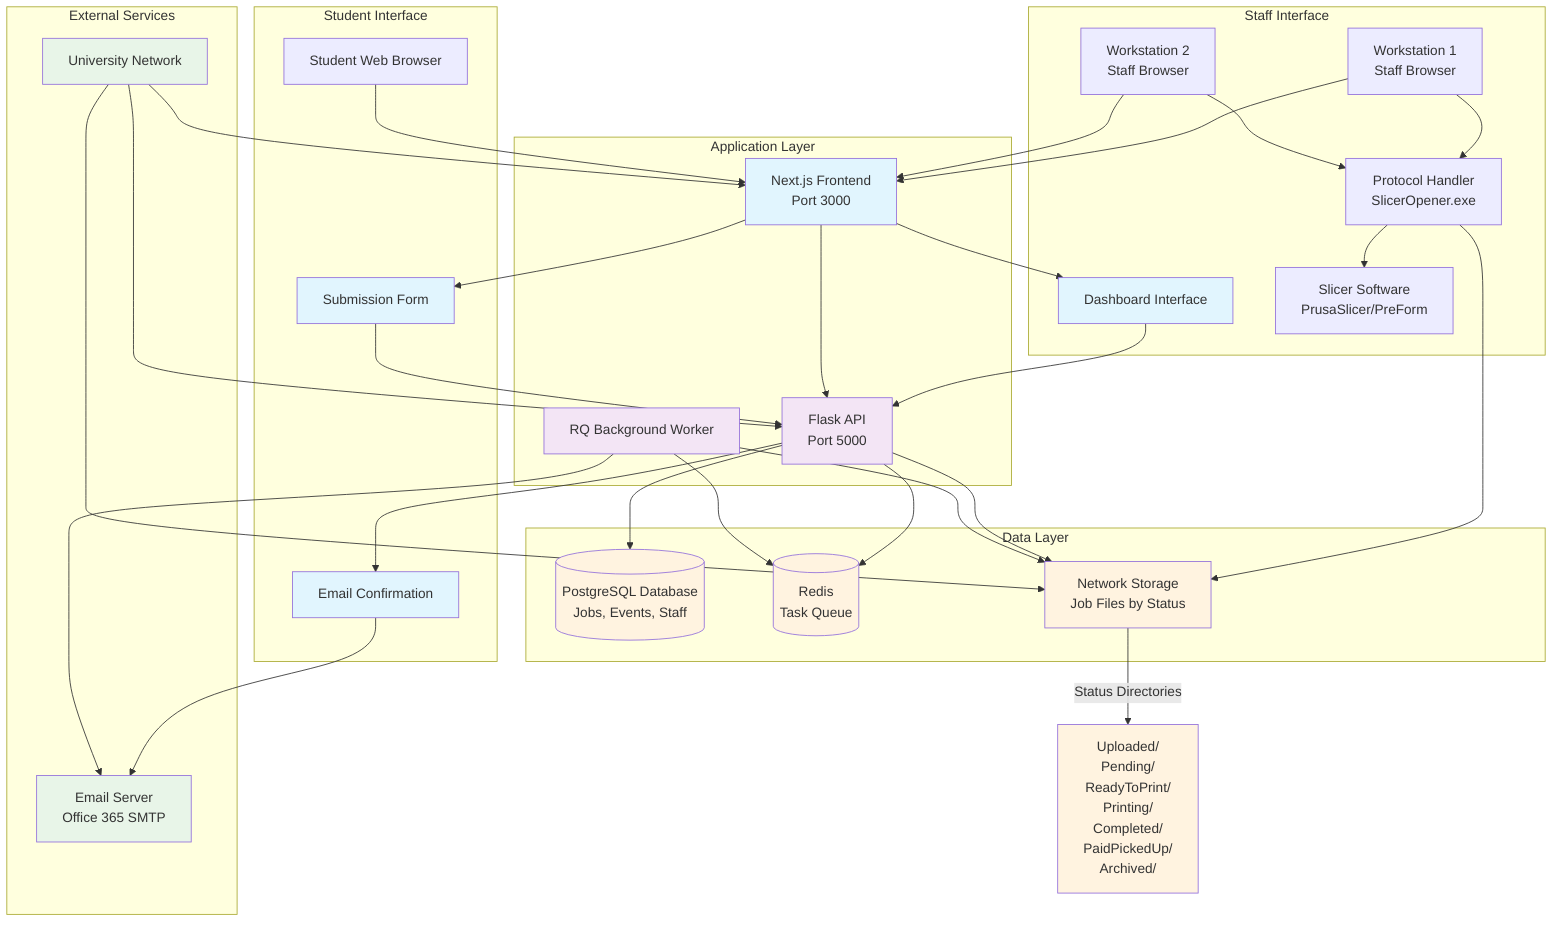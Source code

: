 graph TB
    %% 3D Print Management System Architecture
    
    subgraph "Student Interface"
        SWB[Student Web Browser]
        SForm[Submission Form]
        SConf[Email Confirmation]
    end
    
    subgraph "Staff Interface" 
        WS1[Workstation 1<br/>Staff Browser]
        WS2[Workstation 2<br/>Staff Browser]
        DASH[Dashboard Interface]
        PROTO[Protocol Handler<br/>SlicerOpener.exe]
        SLICER[Slicer Software<br/>PrusaSlicer/PreForm]
    end
    
    subgraph "Application Layer"
        FE[Next.js Frontend<br/>Port 3000]
        API[Flask API<br/>Port 5000]
        WORKER[RQ Background Worker]
    end
    
    subgraph "Data Layer"
        DB[(PostgreSQL Database<br/>Jobs, Events, Staff)]
        REDIS[(Redis<br/>Task Queue)]
        FILES[Network Storage<br/>Job Files by Status]
    end
    
    subgraph "External Services"
        SMTP[Email Server<br/>Office 365 SMTP]
        NET[University Network]
    end
    
    %% Student Flow
    SWB --> FE
    FE --> SForm
    SForm --> API
    API --> SConf
    SConf --> SMTP
    
    %% Staff Flow
    WS1 --> FE
    WS2 --> FE
    FE --> DASH
    DASH --> API
    WS1 --> PROTO
    WS2 --> PROTO
    PROTO --> FILES
    PROTO --> SLICER
    
    %% Backend Connections
    FE --> API
    API --> DB
    API --> REDIS
    API --> FILES
    WORKER --> REDIS
    WORKER --> SMTP
    WORKER --> FILES
    
    %% File System
    FILES --> |"Status Directories"|SUBDIRS["Uploaded/<br/>Pending/<br/>ReadyToPrint/<br/>Printing/<br/>Completed/<br/>PaidPickedUp/<br/>Archived/"]
    
    %% Network Infrastructure
    NET --> FE
    NET --> API
    NET --> FILES
    
    %% Styling
    classDef frontend fill:#e1f5fe
    classDef backend fill:#f3e5f5  
    classDef data fill:#fff3e0
    classDef external fill:#e8f5e8
    
    class FE,DASH,SForm,SConf frontend
    class API,WORKER backend
    class DB,REDIS,FILES,SUBDIRS data
    class SMTP,NET external